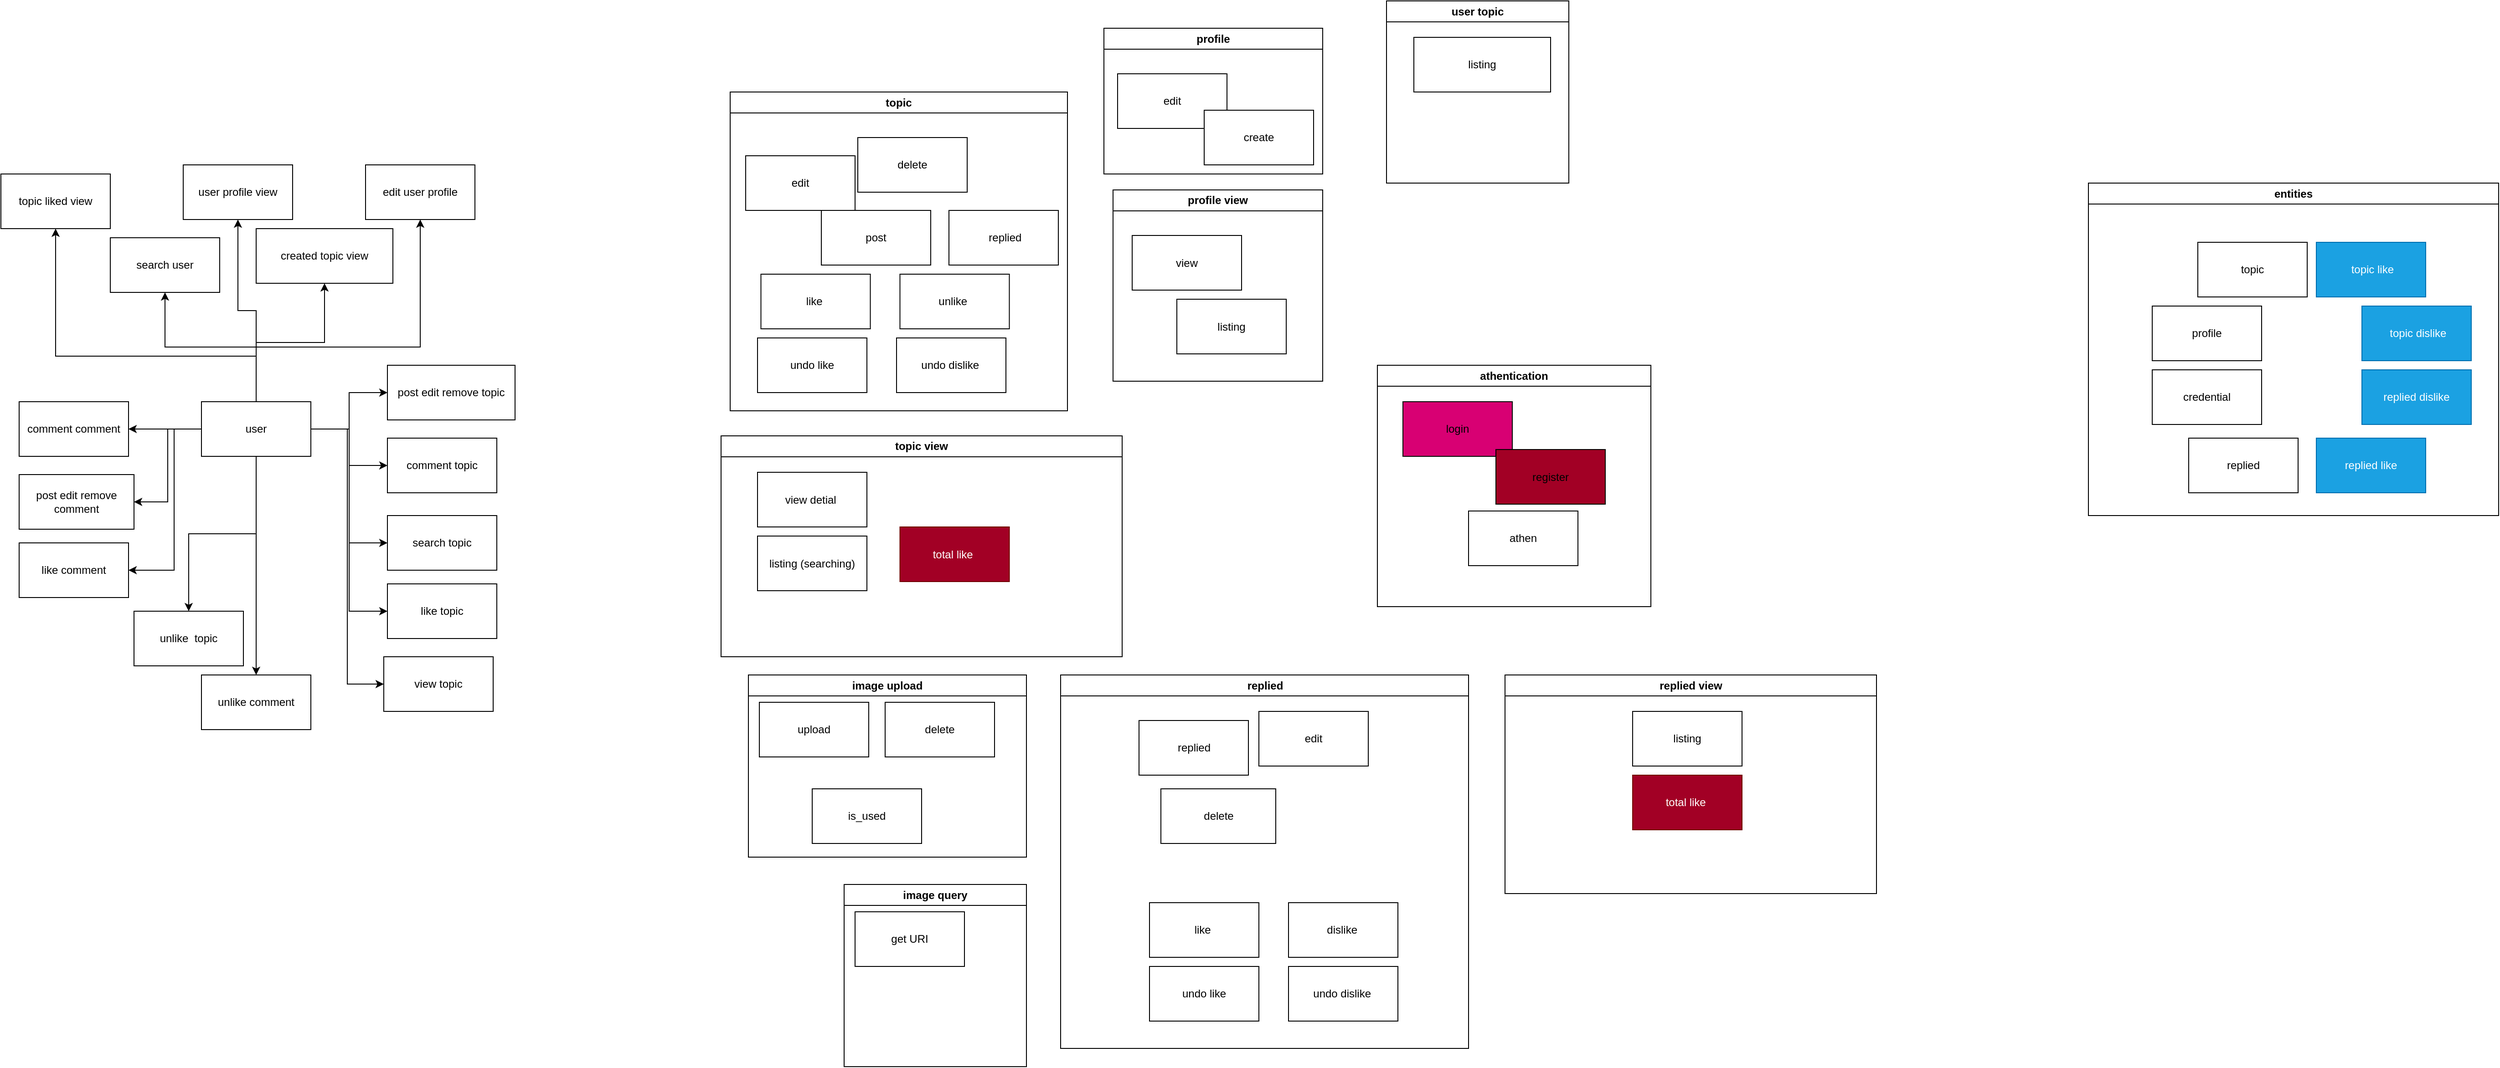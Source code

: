 <mxfile version="27.1.4">
  <diagram name="หน้า-1" id="qovV9kP7GWvJKAiB7dS9">
    <mxGraphModel dx="3679" dy="1570" grid="1" gridSize="10" guides="1" tooltips="1" connect="1" arrows="1" fold="1" page="1" pageScale="1" pageWidth="827" pageHeight="1169" math="0" shadow="0">
      <root>
        <mxCell id="0" />
        <mxCell id="1" parent="0" />
        <mxCell id="I2AaYKb_KKNV5OTsQZRc-1" value="comment comment" style="rounded=0;whiteSpace=wrap;html=1;" parent="1" vertex="1">
          <mxGeometry x="-90" y="460" width="120" height="60" as="geometry" />
        </mxCell>
        <mxCell id="I2AaYKb_KKNV5OTsQZRc-7" style="edgeStyle=orthogonalEdgeStyle;rounded=0;orthogonalLoop=1;jettySize=auto;html=1;entryX=0;entryY=0.5;entryDx=0;entryDy=0;" parent="1" source="I2AaYKb_KKNV5OTsQZRc-4" target="I2AaYKb_KKNV5OTsQZRc-20" edge="1">
          <mxGeometry relative="1" as="geometry">
            <Array as="points" />
          </mxGeometry>
        </mxCell>
        <mxCell id="I2AaYKb_KKNV5OTsQZRc-18" style="edgeStyle=orthogonalEdgeStyle;rounded=0;orthogonalLoop=1;jettySize=auto;html=1;exitX=0.5;exitY=0;exitDx=0;exitDy=0;entryX=0.5;entryY=1;entryDx=0;entryDy=0;" parent="1" source="I2AaYKb_KKNV5OTsQZRc-4" target="I2AaYKb_KKNV5OTsQZRc-15" edge="1">
          <mxGeometry relative="1" as="geometry" />
        </mxCell>
        <mxCell id="I2AaYKb_KKNV5OTsQZRc-19" style="edgeStyle=orthogonalEdgeStyle;rounded=0;orthogonalLoop=1;jettySize=auto;html=1;entryX=0.5;entryY=1;entryDx=0;entryDy=0;" parent="1" source="I2AaYKb_KKNV5OTsQZRc-4" target="I2AaYKb_KKNV5OTsQZRc-16" edge="1">
          <mxGeometry relative="1" as="geometry" />
        </mxCell>
        <mxCell id="I2AaYKb_KKNV5OTsQZRc-22" style="edgeStyle=orthogonalEdgeStyle;rounded=0;orthogonalLoop=1;jettySize=auto;html=1;" parent="1" source="I2AaYKb_KKNV5OTsQZRc-4" target="I2AaYKb_KKNV5OTsQZRc-21" edge="1">
          <mxGeometry relative="1" as="geometry" />
        </mxCell>
        <mxCell id="I2AaYKb_KKNV5OTsQZRc-27" style="edgeStyle=orthogonalEdgeStyle;rounded=0;orthogonalLoop=1;jettySize=auto;html=1;entryX=1;entryY=0.5;entryDx=0;entryDy=0;" parent="1" source="I2AaYKb_KKNV5OTsQZRc-4" target="I2AaYKb_KKNV5OTsQZRc-1" edge="1">
          <mxGeometry relative="1" as="geometry" />
        </mxCell>
        <mxCell id="I2AaYKb_KKNV5OTsQZRc-28" style="edgeStyle=orthogonalEdgeStyle;rounded=0;orthogonalLoop=1;jettySize=auto;html=1;" parent="1" source="I2AaYKb_KKNV5OTsQZRc-4" target="I2AaYKb_KKNV5OTsQZRc-24" edge="1">
          <mxGeometry relative="1" as="geometry" />
        </mxCell>
        <mxCell id="I2AaYKb_KKNV5OTsQZRc-29" style="edgeStyle=orthogonalEdgeStyle;rounded=0;orthogonalLoop=1;jettySize=auto;html=1;entryX=0;entryY=0.5;entryDx=0;entryDy=0;" parent="1" source="I2AaYKb_KKNV5OTsQZRc-4" target="I2AaYKb_KKNV5OTsQZRc-23" edge="1">
          <mxGeometry relative="1" as="geometry" />
        </mxCell>
        <mxCell id="I2AaYKb_KKNV5OTsQZRc-30" style="edgeStyle=orthogonalEdgeStyle;rounded=0;orthogonalLoop=1;jettySize=auto;html=1;entryX=0;entryY=0.5;entryDx=0;entryDy=0;" parent="1" source="I2AaYKb_KKNV5OTsQZRc-4" target="I2AaYKb_KKNV5OTsQZRc-25" edge="1">
          <mxGeometry relative="1" as="geometry" />
        </mxCell>
        <mxCell id="I2AaYKb_KKNV5OTsQZRc-32" style="edgeStyle=orthogonalEdgeStyle;rounded=0;orthogonalLoop=1;jettySize=auto;html=1;entryX=1;entryY=0.5;entryDx=0;entryDy=0;" parent="1" source="I2AaYKb_KKNV5OTsQZRc-4" target="I2AaYKb_KKNV5OTsQZRc-26" edge="1">
          <mxGeometry relative="1" as="geometry" />
        </mxCell>
        <mxCell id="I2AaYKb_KKNV5OTsQZRc-33" style="edgeStyle=orthogonalEdgeStyle;rounded=0;orthogonalLoop=1;jettySize=auto;html=1;entryX=1;entryY=0.5;entryDx=0;entryDy=0;" parent="1" source="I2AaYKb_KKNV5OTsQZRc-4" target="I2AaYKb_KKNV5OTsQZRc-31" edge="1">
          <mxGeometry relative="1" as="geometry">
            <Array as="points">
              <mxPoint x="80" y="490" />
              <mxPoint x="80" y="645" />
            </Array>
          </mxGeometry>
        </mxCell>
        <mxCell id="I2AaYKb_KKNV5OTsQZRc-36" style="edgeStyle=orthogonalEdgeStyle;rounded=0;orthogonalLoop=1;jettySize=auto;html=1;" parent="1" source="I2AaYKb_KKNV5OTsQZRc-4" edge="1">
          <mxGeometry relative="1" as="geometry">
            <mxPoint x="-50" y="270" as="targetPoint" />
            <Array as="points">
              <mxPoint x="170" y="410" />
              <mxPoint x="-50" y="410" />
            </Array>
          </mxGeometry>
        </mxCell>
        <mxCell id="I2AaYKb_KKNV5OTsQZRc-61" style="edgeStyle=orthogonalEdgeStyle;rounded=0;orthogonalLoop=1;jettySize=auto;html=1;entryX=0;entryY=0.5;entryDx=0;entryDy=0;" parent="1" source="I2AaYKb_KKNV5OTsQZRc-4" target="I2AaYKb_KKNV5OTsQZRc-60" edge="1">
          <mxGeometry relative="1" as="geometry" />
        </mxCell>
        <mxCell id="I2AaYKb_KKNV5OTsQZRc-69" style="edgeStyle=orthogonalEdgeStyle;rounded=0;orthogonalLoop=1;jettySize=auto;html=1;" parent="1" source="I2AaYKb_KKNV5OTsQZRc-4" target="I2AaYKb_KKNV5OTsQZRc-70" edge="1">
          <mxGeometry relative="1" as="geometry">
            <mxPoint x="150" y="830" as="targetPoint" />
          </mxGeometry>
        </mxCell>
        <mxCell id="I2AaYKb_KKNV5OTsQZRc-72" style="edgeStyle=orthogonalEdgeStyle;rounded=0;orthogonalLoop=1;jettySize=auto;html=1;entryX=0.5;entryY=0;entryDx=0;entryDy=0;" parent="1" source="I2AaYKb_KKNV5OTsQZRc-4" target="I2AaYKb_KKNV5OTsQZRc-71" edge="1">
          <mxGeometry relative="1" as="geometry" />
        </mxCell>
        <mxCell id="I2AaYKb_KKNV5OTsQZRc-78" style="edgeStyle=orthogonalEdgeStyle;rounded=0;orthogonalLoop=1;jettySize=auto;html=1;" parent="1" source="I2AaYKb_KKNV5OTsQZRc-4" target="I2AaYKb_KKNV5OTsQZRc-77" edge="1">
          <mxGeometry relative="1" as="geometry">
            <Array as="points">
              <mxPoint x="170" y="400" />
              <mxPoint x="350" y="400" />
            </Array>
          </mxGeometry>
        </mxCell>
        <mxCell id="I2AaYKb_KKNV5OTsQZRc-4" value="user" style="rounded=0;whiteSpace=wrap;html=1;" parent="1" vertex="1">
          <mxGeometry x="110" y="460" width="120" height="60" as="geometry" />
        </mxCell>
        <mxCell id="I2AaYKb_KKNV5OTsQZRc-15" value="user profile view" style="rounded=0;whiteSpace=wrap;html=1;" parent="1" vertex="1">
          <mxGeometry x="90" y="200" width="120" height="60" as="geometry" />
        </mxCell>
        <mxCell id="I2AaYKb_KKNV5OTsQZRc-16" value="created topic view" style="rounded=0;whiteSpace=wrap;html=1;" parent="1" vertex="1">
          <mxGeometry x="170" y="270" width="150" height="60" as="geometry" />
        </mxCell>
        <mxCell id="I2AaYKb_KKNV5OTsQZRc-20" value="&lt;span style=&quot;text-align: left;&quot;&gt;post edit remove topic&lt;/span&gt;" style="rounded=0;whiteSpace=wrap;html=1;" parent="1" vertex="1">
          <mxGeometry x="314" y="420" width="140" height="60" as="geometry" />
        </mxCell>
        <mxCell id="I2AaYKb_KKNV5OTsQZRc-21" value="comment topic" style="rounded=0;whiteSpace=wrap;html=1;" parent="1" vertex="1">
          <mxGeometry x="314" y="500" width="120" height="60" as="geometry" />
        </mxCell>
        <mxCell id="I2AaYKb_KKNV5OTsQZRc-23" value="search topic" style="rounded=0;whiteSpace=wrap;html=1;" parent="1" vertex="1">
          <mxGeometry x="314" y="585" width="120" height="60" as="geometry" />
        </mxCell>
        <mxCell id="I2AaYKb_KKNV5OTsQZRc-24" value="search user" style="rounded=0;whiteSpace=wrap;html=1;" parent="1" vertex="1">
          <mxGeometry x="10" y="280" width="120" height="60" as="geometry" />
        </mxCell>
        <mxCell id="I2AaYKb_KKNV5OTsQZRc-25" value="like topic" style="rounded=0;whiteSpace=wrap;html=1;" parent="1" vertex="1">
          <mxGeometry x="314" y="660" width="120" height="60" as="geometry" />
        </mxCell>
        <mxCell id="I2AaYKb_KKNV5OTsQZRc-26" value="&lt;span style=&quot;text-align: left;&quot;&gt;post edit remove comment&lt;/span&gt;" style="rounded=0;whiteSpace=wrap;html=1;" parent="1" vertex="1">
          <mxGeometry x="-90" y="540" width="126" height="60" as="geometry" />
        </mxCell>
        <mxCell id="I2AaYKb_KKNV5OTsQZRc-31" value="like comment" style="rounded=0;whiteSpace=wrap;html=1;" parent="1" vertex="1">
          <mxGeometry x="-90" y="615" width="120" height="60" as="geometry" />
        </mxCell>
        <mxCell id="I2AaYKb_KKNV5OTsQZRc-34" value="topic liked view" style="rounded=0;whiteSpace=wrap;html=1;" parent="1" vertex="1">
          <mxGeometry x="-110" y="210" width="120" height="60" as="geometry" />
        </mxCell>
        <mxCell id="I2AaYKb_KKNV5OTsQZRc-60" value="view topic" style="rounded=0;whiteSpace=wrap;html=1;" parent="1" vertex="1">
          <mxGeometry x="310" y="740" width="120" height="60" as="geometry" />
        </mxCell>
        <mxCell id="I2AaYKb_KKNV5OTsQZRc-64" value="topic" style="swimlane;whiteSpace=wrap;html=1;" parent="1" vertex="1">
          <mxGeometry x="690" y="120" width="370" height="350" as="geometry" />
        </mxCell>
        <mxCell id="I2AaYKb_KKNV5OTsQZRc-98" value="post" style="rounded=0;whiteSpace=wrap;html=1;" parent="I2AaYKb_KKNV5OTsQZRc-64" vertex="1">
          <mxGeometry x="100" y="130" width="120" height="60" as="geometry" />
        </mxCell>
        <mxCell id="I2AaYKb_KKNV5OTsQZRc-99" value="edit" style="rounded=0;whiteSpace=wrap;html=1;" parent="I2AaYKb_KKNV5OTsQZRc-64" vertex="1">
          <mxGeometry x="17" y="70" width="120" height="60" as="geometry" />
        </mxCell>
        <mxCell id="I2AaYKb_KKNV5OTsQZRc-100" value="delete" style="rounded=0;whiteSpace=wrap;html=1;" parent="I2AaYKb_KKNV5OTsQZRc-64" vertex="1">
          <mxGeometry x="140" y="50" width="120" height="60" as="geometry" />
        </mxCell>
        <mxCell id="I2AaYKb_KKNV5OTsQZRc-116" value="unlike&amp;nbsp;" style="rounded=0;whiteSpace=wrap;html=1;" parent="I2AaYKb_KKNV5OTsQZRc-64" vertex="1">
          <mxGeometry x="186.25" y="200" width="120" height="60" as="geometry" />
        </mxCell>
        <mxCell id="I2AaYKb_KKNV5OTsQZRc-115" value="like&amp;nbsp;" style="rounded=0;whiteSpace=wrap;html=1;" parent="I2AaYKb_KKNV5OTsQZRc-64" vertex="1">
          <mxGeometry x="33.75" y="200" width="120" height="60" as="geometry" />
        </mxCell>
        <mxCell id="I2AaYKb_KKNV5OTsQZRc-93" value="&amp;nbsp;replied" style="rounded=0;whiteSpace=wrap;html=1;" parent="I2AaYKb_KKNV5OTsQZRc-64" vertex="1">
          <mxGeometry x="240" y="130" width="120" height="60" as="geometry" />
        </mxCell>
        <mxCell id="I2AaYKb_KKNV5OTsQZRc-66" value="replied" style="swimlane;whiteSpace=wrap;html=1;" parent="1" vertex="1">
          <mxGeometry x="1052.5" y="760" width="447.5" height="410" as="geometry" />
        </mxCell>
        <mxCell id="I2AaYKb_KKNV5OTsQZRc-91" value="edit" style="rounded=0;whiteSpace=wrap;html=1;" parent="I2AaYKb_KKNV5OTsQZRc-66" vertex="1">
          <mxGeometry x="217.5" y="40" width="120" height="60" as="geometry" />
        </mxCell>
        <mxCell id="I2AaYKb_KKNV5OTsQZRc-37" value="replied" style="rounded=0;whiteSpace=wrap;html=1;" parent="I2AaYKb_KKNV5OTsQZRc-66" vertex="1">
          <mxGeometry x="86" y="50" width="120" height="60" as="geometry" />
        </mxCell>
        <mxCell id="I2AaYKb_KKNV5OTsQZRc-57" value="&lt;span style=&quot;text-align: left;&quot;&gt;delete&lt;/span&gt;" style="rounded=0;whiteSpace=wrap;html=1;" parent="I2AaYKb_KKNV5OTsQZRc-66" vertex="1">
          <mxGeometry x="110" y="125" width="126" height="60" as="geometry" />
        </mxCell>
        <mxCell id="I2AaYKb_KKNV5OTsQZRc-74" value="dislike&amp;nbsp;" style="rounded=0;whiteSpace=wrap;html=1;" parent="I2AaYKb_KKNV5OTsQZRc-66" vertex="1">
          <mxGeometry x="250" y="250" width="120" height="60" as="geometry" />
        </mxCell>
        <mxCell id="I2AaYKb_KKNV5OTsQZRc-58" value="like&amp;nbsp;" style="rounded=0;whiteSpace=wrap;html=1;" parent="I2AaYKb_KKNV5OTsQZRc-66" vertex="1">
          <mxGeometry x="97.5" y="250" width="120" height="60" as="geometry" />
        </mxCell>
        <mxCell id="I2AaYKb_KKNV5OTsQZRc-120" value="undo like" style="rounded=0;whiteSpace=wrap;html=1;" parent="I2AaYKb_KKNV5OTsQZRc-66" vertex="1">
          <mxGeometry x="97.5" y="320" width="120" height="60" as="geometry" />
        </mxCell>
        <mxCell id="I2AaYKb_KKNV5OTsQZRc-121" value="undo dislike&amp;nbsp;" style="rounded=0;whiteSpace=wrap;html=1;" parent="I2AaYKb_KKNV5OTsQZRc-66" vertex="1">
          <mxGeometry x="250" y="320" width="120" height="60" as="geometry" />
        </mxCell>
        <mxCell id="I2AaYKb_KKNV5OTsQZRc-67" value="profile" style="swimlane;whiteSpace=wrap;html=1;" parent="1" vertex="1">
          <mxGeometry x="1100" y="50" width="240" height="160" as="geometry" />
        </mxCell>
        <mxCell id="I2AaYKb_KKNV5OTsQZRc-79" value="edit" style="rounded=0;whiteSpace=wrap;html=1;" parent="I2AaYKb_KKNV5OTsQZRc-67" vertex="1">
          <mxGeometry x="15" y="50" width="120" height="60" as="geometry" />
        </mxCell>
        <mxCell id="I2AaYKb_KKNV5OTsQZRc-119" value="create" style="rounded=0;whiteSpace=wrap;html=1;strokeColor=light-dark(#000000,#FFFFFF);" parent="I2AaYKb_KKNV5OTsQZRc-67" vertex="1">
          <mxGeometry x="110" y="90" width="120" height="60" as="geometry" />
        </mxCell>
        <mxCell id="I2AaYKb_KKNV5OTsQZRc-68" value="replied view" style="swimlane;whiteSpace=wrap;html=1;startSize=23;" parent="1" vertex="1">
          <mxGeometry x="1540" y="760" width="407.5" height="240" as="geometry" />
        </mxCell>
        <mxCell id="I2AaYKb_KKNV5OTsQZRc-114" value="total like&amp;nbsp;" style="rounded=0;whiteSpace=wrap;html=1;fillColor=light-dark(#A20025,#1D1B1B);fontColor=light-dark(#FFFFFF,#FFFFFF);strokeColor=light-dark(#6F0000,#FF0101);" parent="I2AaYKb_KKNV5OTsQZRc-68" vertex="1">
          <mxGeometry x="140" y="110" width="120" height="60" as="geometry" />
        </mxCell>
        <mxCell id="I2AaYKb_KKNV5OTsQZRc-59" value="listing" style="rounded=0;whiteSpace=wrap;html=1;" parent="I2AaYKb_KKNV5OTsQZRc-68" vertex="1">
          <mxGeometry x="140" y="40" width="120" height="60" as="geometry" />
        </mxCell>
        <mxCell id="I2AaYKb_KKNV5OTsQZRc-70" value="unlike&amp;nbsp; topic" style="rounded=0;whiteSpace=wrap;html=1;" parent="1" vertex="1">
          <mxGeometry x="36" y="690" width="120" height="60" as="geometry" />
        </mxCell>
        <mxCell id="I2AaYKb_KKNV5OTsQZRc-71" value="unlike comment" style="rounded=0;whiteSpace=wrap;html=1;" parent="1" vertex="1">
          <mxGeometry x="110" y="760" width="120" height="60" as="geometry" />
        </mxCell>
        <mxCell id="I2AaYKb_KKNV5OTsQZRc-77" value="edit user profile" style="rounded=0;whiteSpace=wrap;html=1;" parent="1" vertex="1">
          <mxGeometry x="290" y="200" width="120" height="60" as="geometry" />
        </mxCell>
        <mxCell id="I2AaYKb_KKNV5OTsQZRc-80" value="athentication" style="swimlane;whiteSpace=wrap;html=1;" parent="1" vertex="1">
          <mxGeometry x="1400" y="420" width="300" height="265" as="geometry" />
        </mxCell>
        <mxCell id="I2AaYKb_KKNV5OTsQZRc-82" value="login" style="rounded=0;whiteSpace=wrap;html=1;fillColor=light-dark(#D80073,#171818);strokeColor=light-dark(#000000, #ff0000);gradientColor=none;gradientDirection=radial;" parent="I2AaYKb_KKNV5OTsQZRc-80" vertex="1">
          <mxGeometry x="28" y="40" width="120" height="60" as="geometry" />
        </mxCell>
        <mxCell id="I2AaYKb_KKNV5OTsQZRc-84" value="athen" style="rounded=0;whiteSpace=wrap;html=1;strokeColor=light-dark(#000000,#FF0000);" parent="I2AaYKb_KKNV5OTsQZRc-80" vertex="1">
          <mxGeometry x="100" y="160" width="120" height="60" as="geometry" />
        </mxCell>
        <mxCell id="I2AaYKb_KKNV5OTsQZRc-83" value="register" style="rounded=0;whiteSpace=wrap;html=1;fillColor=light-dark(#A20025,#1D1B1B);strokeColor=light-dark(#000000,#FF0000);" parent="I2AaYKb_KKNV5OTsQZRc-80" vertex="1">
          <mxGeometry x="130" y="92.5" width="120" height="60" as="geometry" />
        </mxCell>
        <mxCell id="I2AaYKb_KKNV5OTsQZRc-85" value="entities" style="swimlane;whiteSpace=wrap;html=1;" parent="1" vertex="1">
          <mxGeometry x="2180" y="220" width="450" height="365" as="geometry">
            <mxRectangle x="2220" y="245" width="80" height="30" as="alternateBounds" />
          </mxGeometry>
        </mxCell>
        <mxCell id="I2AaYKb_KKNV5OTsQZRc-89" value="topic" style="rounded=0;whiteSpace=wrap;html=1;" parent="I2AaYKb_KKNV5OTsQZRc-85" vertex="1">
          <mxGeometry x="120" y="65" width="120" height="60" as="geometry" />
        </mxCell>
        <mxCell id="I2AaYKb_KKNV5OTsQZRc-86" value="profile" style="rounded=0;whiteSpace=wrap;html=1;" parent="I2AaYKb_KKNV5OTsQZRc-85" vertex="1">
          <mxGeometry x="70" y="135" width="120" height="60" as="geometry" />
        </mxCell>
        <mxCell id="I2AaYKb_KKNV5OTsQZRc-125" value="credential" style="rounded=0;whiteSpace=wrap;html=1;" parent="I2AaYKb_KKNV5OTsQZRc-85" vertex="1">
          <mxGeometry x="70" y="205" width="120" height="60" as="geometry" />
        </mxCell>
        <mxCell id="I2AaYKb_KKNV5OTsQZRc-88" value="&amp;nbsp;topic like" style="rounded=0;whiteSpace=wrap;html=1;fillColor=#1ba1e2;fontColor=#ffffff;strokeColor=#006EAF;" parent="I2AaYKb_KKNV5OTsQZRc-85" vertex="1">
          <mxGeometry x="250" y="65" width="120" height="60" as="geometry" />
        </mxCell>
        <mxCell id="I2AaYKb_KKNV5OTsQZRc-126" value="&amp;nbsp;topic dislike" style="rounded=0;whiteSpace=wrap;html=1;fillColor=#1ba1e2;fontColor=#ffffff;strokeColor=#006EAF;" parent="I2AaYKb_KKNV5OTsQZRc-85" vertex="1">
          <mxGeometry x="300" y="135" width="120" height="60" as="geometry" />
        </mxCell>
        <mxCell id="I2AaYKb_KKNV5OTsQZRc-87" value="replied" style="rounded=0;whiteSpace=wrap;html=1;" parent="I2AaYKb_KKNV5OTsQZRc-85" vertex="1">
          <mxGeometry x="110" y="280" width="120" height="60" as="geometry" />
        </mxCell>
        <mxCell id="I2AaYKb_KKNV5OTsQZRc-127" value="replied dislike" style="rounded=0;whiteSpace=wrap;html=1;fillColor=#1ba1e2;fontColor=#ffffff;strokeColor=#006EAF;" parent="I2AaYKb_KKNV5OTsQZRc-85" vertex="1">
          <mxGeometry x="300" y="205" width="120" height="60" as="geometry" />
        </mxCell>
        <mxCell id="I2AaYKb_KKNV5OTsQZRc-128" value="replied like" style="rounded=0;whiteSpace=wrap;html=1;fillColor=#1ba1e2;fontColor=#ffffff;strokeColor=#006EAF;" parent="I2AaYKb_KKNV5OTsQZRc-85" vertex="1">
          <mxGeometry x="250" y="280" width="120" height="60" as="geometry" />
        </mxCell>
        <mxCell id="I2AaYKb_KKNV5OTsQZRc-94" value="image upload" style="swimlane;whiteSpace=wrap;html=1;strokeColor=light-dark(#000000,#FF0000);" parent="1" vertex="1">
          <mxGeometry x="710" y="760" width="305" height="200" as="geometry" />
        </mxCell>
        <mxCell id="I2AaYKb_KKNV5OTsQZRc-95" value="upload" style="rounded=0;whiteSpace=wrap;html=1;strokeColor=light-dark(#000000,#FF0000);" parent="I2AaYKb_KKNV5OTsQZRc-94" vertex="1">
          <mxGeometry x="12" y="30" width="120" height="60" as="geometry" />
        </mxCell>
        <mxCell id="I2AaYKb_KKNV5OTsQZRc-129" value="delete" style="rounded=0;whiteSpace=wrap;html=1;strokeColor=light-dark(#000000,#FF0000);" parent="I2AaYKb_KKNV5OTsQZRc-94" vertex="1">
          <mxGeometry x="150" y="30" width="120" height="60" as="geometry" />
        </mxCell>
        <mxCell id="I2AaYKb_KKNV5OTsQZRc-130" value="is_used" style="rounded=0;whiteSpace=wrap;html=1;strokeColor=light-dark(#000000,#FF0000);" parent="I2AaYKb_KKNV5OTsQZRc-94" vertex="1">
          <mxGeometry x="70" y="125" width="120" height="60" as="geometry" />
        </mxCell>
        <mxCell id="I2AaYKb_KKNV5OTsQZRc-96" value="image query" style="swimlane;whiteSpace=wrap;html=1;strokeColor=light-dark(#000000,#CC0000);" parent="1" vertex="1">
          <mxGeometry x="815" y="990" width="200" height="200" as="geometry" />
        </mxCell>
        <mxCell id="I2AaYKb_KKNV5OTsQZRc-97" value="get URI" style="rounded=0;whiteSpace=wrap;html=1;strokeColor=light-dark(#000000,#FF0000);" parent="I2AaYKb_KKNV5OTsQZRc-96" vertex="1">
          <mxGeometry x="12" y="30" width="120" height="60" as="geometry" />
        </mxCell>
        <mxCell id="I2AaYKb_KKNV5OTsQZRc-101" value="topic view" style="swimlane;whiteSpace=wrap;html=1;" parent="1" vertex="1">
          <mxGeometry x="680" y="497.5" width="440" height="242.5" as="geometry" />
        </mxCell>
        <mxCell id="I2AaYKb_KKNV5OTsQZRc-62" value="view detial&amp;nbsp;" style="rounded=0;whiteSpace=wrap;html=1;" parent="I2AaYKb_KKNV5OTsQZRc-101" vertex="1">
          <mxGeometry x="40" y="40" width="120" height="60" as="geometry" />
        </mxCell>
        <mxCell id="I2AaYKb_KKNV5OTsQZRc-54" value="listing (searching)" style="rounded=0;whiteSpace=wrap;html=1;" parent="I2AaYKb_KKNV5OTsQZRc-101" vertex="1">
          <mxGeometry x="40" y="110" width="120" height="60" as="geometry" />
        </mxCell>
        <mxCell id="I2AaYKb_KKNV5OTsQZRc-90" value="total like&amp;nbsp;" style="rounded=0;whiteSpace=wrap;html=1;fillColor=light-dark(#A20025,#1D1B1B);fontColor=light-dark(#FFFFFF,#FFFFFF);strokeColor=light-dark(#6F0000,#FF0101);" parent="I2AaYKb_KKNV5OTsQZRc-101" vertex="1">
          <mxGeometry x="196.25" y="100" width="120" height="60" as="geometry" />
        </mxCell>
        <mxCell id="I2AaYKb_KKNV5OTsQZRc-102" value="user topic" style="swimlane;whiteSpace=wrap;html=1;" parent="1" vertex="1">
          <mxGeometry x="1410" y="20" width="200" height="200" as="geometry" />
        </mxCell>
        <mxCell id="I2AaYKb_KKNV5OTsQZRc-51" value="listing" style="rounded=0;whiteSpace=wrap;html=1;" parent="I2AaYKb_KKNV5OTsQZRc-102" vertex="1">
          <mxGeometry x="30" y="40" width="150" height="60" as="geometry" />
        </mxCell>
        <mxCell id="I2AaYKb_KKNV5OTsQZRc-103" value="profile view" style="swimlane;whiteSpace=wrap;html=1;" parent="1" vertex="1">
          <mxGeometry x="1110" y="227.5" width="230" height="210" as="geometry" />
        </mxCell>
        <mxCell id="I2AaYKb_KKNV5OTsQZRc-50" value="view" style="rounded=0;whiteSpace=wrap;html=1;" parent="I2AaYKb_KKNV5OTsQZRc-103" vertex="1">
          <mxGeometry x="21" y="50" width="120" height="60" as="geometry" />
        </mxCell>
        <mxCell id="I2AaYKb_KKNV5OTsQZRc-55" value="listing" style="rounded=0;whiteSpace=wrap;html=1;" parent="I2AaYKb_KKNV5OTsQZRc-103" vertex="1">
          <mxGeometry x="70" y="120" width="120" height="60" as="geometry" />
        </mxCell>
        <mxCell id="I2AaYKb_KKNV5OTsQZRc-123" value="undo dislike&amp;nbsp;" style="rounded=0;whiteSpace=wrap;html=1;" parent="1" vertex="1">
          <mxGeometry x="872.5" y="390" width="120" height="60" as="geometry" />
        </mxCell>
        <mxCell id="I2AaYKb_KKNV5OTsQZRc-122" value="undo like" style="rounded=0;whiteSpace=wrap;html=1;" parent="1" vertex="1">
          <mxGeometry x="720" y="390" width="120" height="60" as="geometry" />
        </mxCell>
      </root>
    </mxGraphModel>
  </diagram>
</mxfile>
